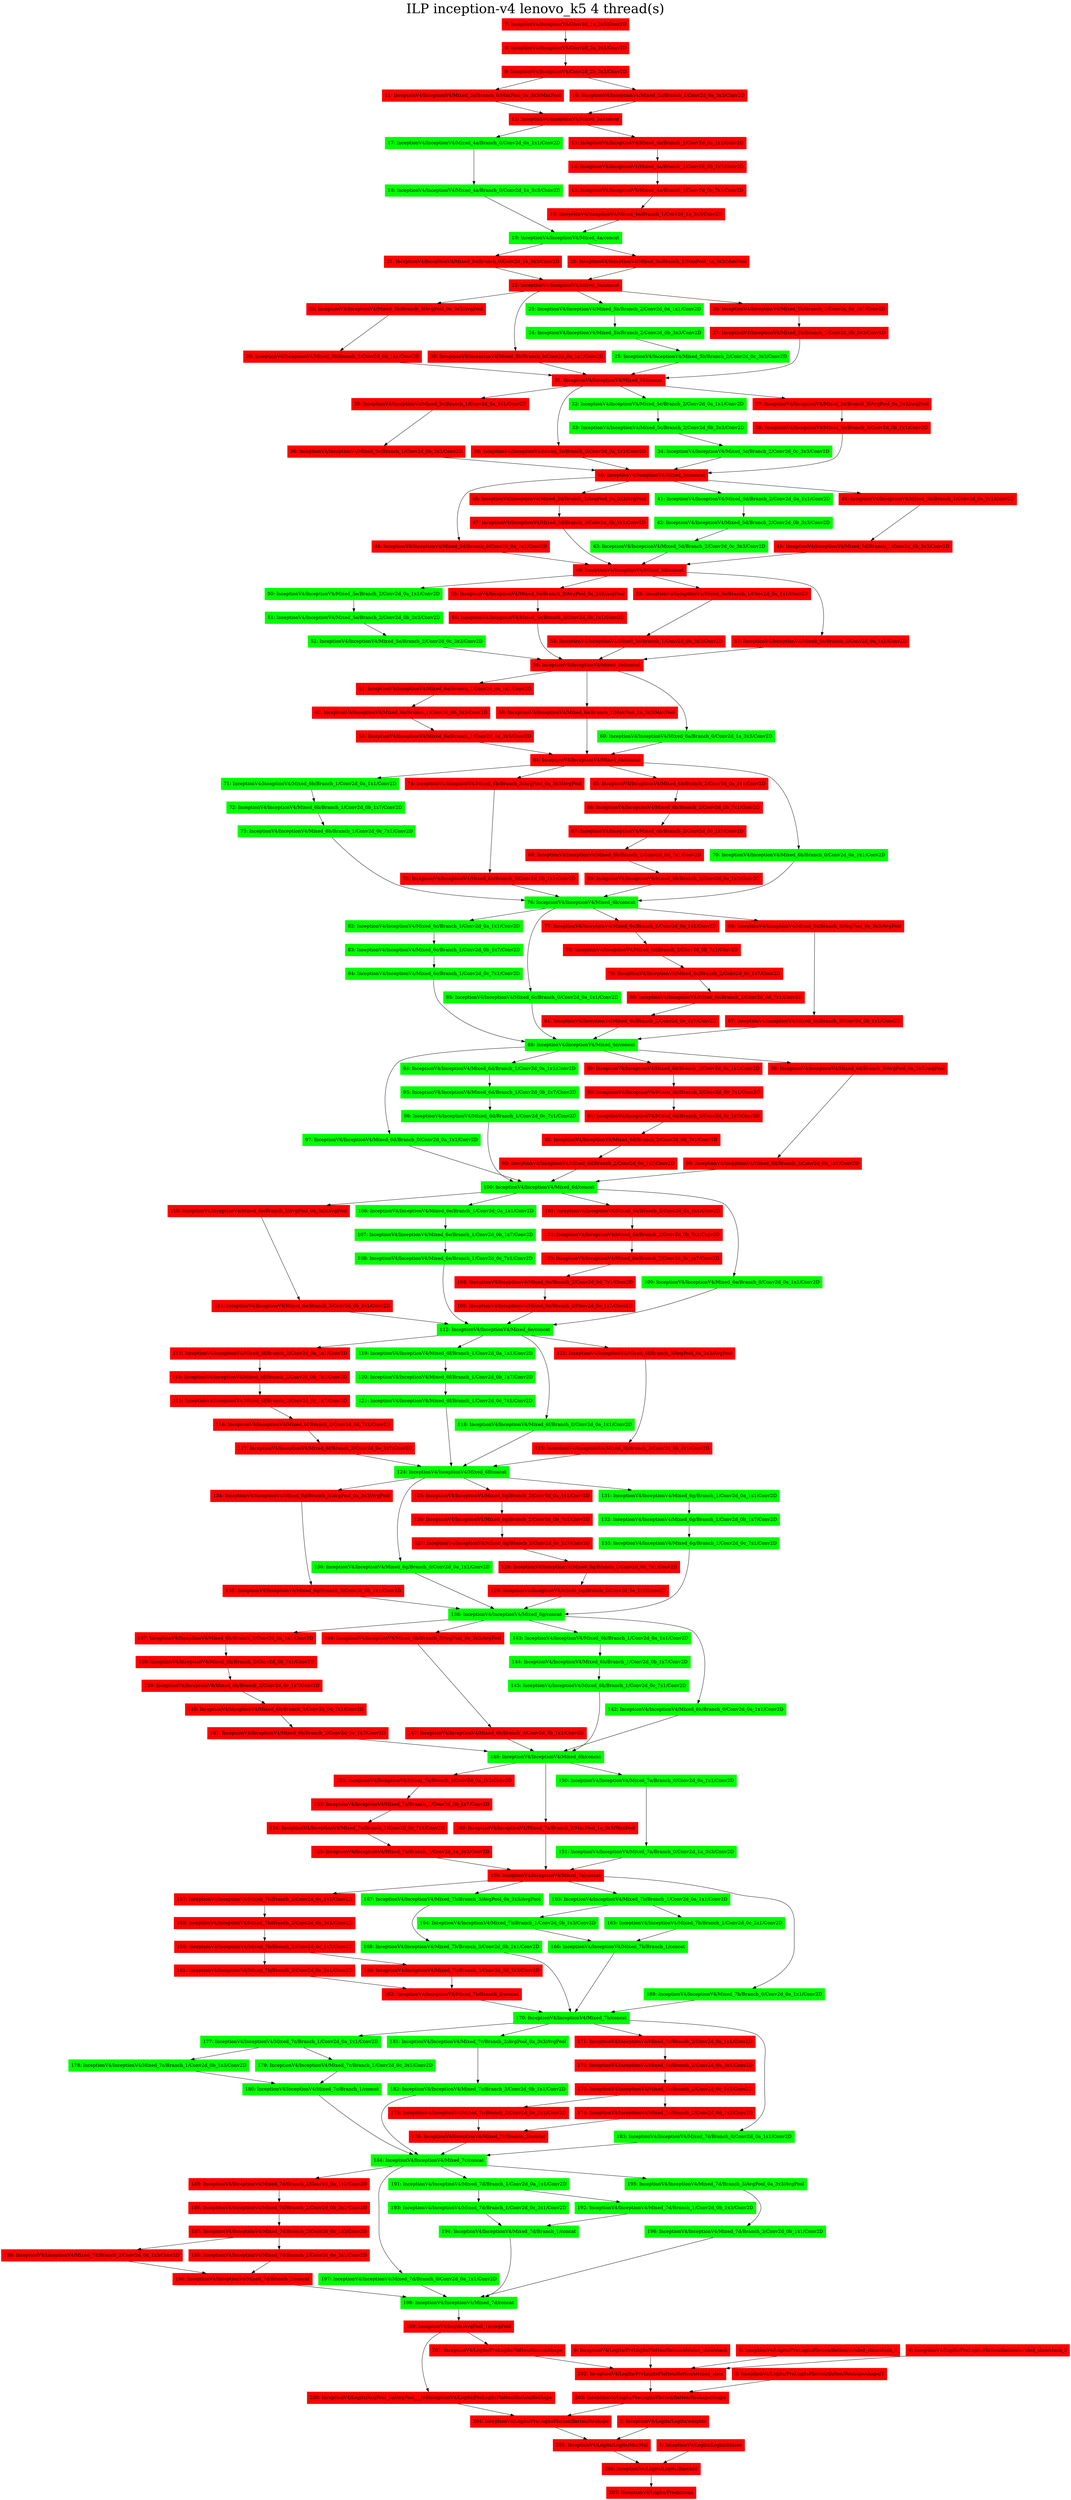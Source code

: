 digraph G {
label     = "ILP inception-v4 lenovo_k5 4 thread(s)"
    labelloc  =  t // t: Place the graph's title on top.
    fontsize  = 40 // Make title stand out by giving a large font size
    fontcolor = black"7: InceptionV4/InceptionV4/Conv2d_1a_3x3/Conv2D"->"8: InceptionV4/InceptionV4/Conv2d_2a_3x3/Conv2D";
"7: InceptionV4/InceptionV4/Conv2d_1a_3x3/Conv2D" [shape=box,style=filled,color=red];
"8: InceptionV4/InceptionV4/Conv2d_2a_3x3/Conv2D"->"9: InceptionV4/InceptionV4/Conv2d_2b_3x3/Conv2D";
"8: InceptionV4/InceptionV4/Conv2d_2a_3x3/Conv2D" [shape=box,style=filled,color=red];
"9: InceptionV4/InceptionV4/Conv2d_2b_3x3/Conv2D"->"11: InceptionV4/InceptionV4/Mixed_3a/Branch_0/MaxPool_0a_3x3/MaxPool";
"9: InceptionV4/InceptionV4/Conv2d_2b_3x3/Conv2D"->"10: InceptionV4/InceptionV4/Mixed_3a/Branch_1/Conv2d_0a_3x3/Conv2D";
"9: InceptionV4/InceptionV4/Conv2d_2b_3x3/Conv2D" [shape=box,style=filled,color=red];
"11: InceptionV4/InceptionV4/Mixed_3a/Branch_0/MaxPool_0a_3x3/MaxPool"->"12: InceptionV4/InceptionV4/Mixed_3a/concat";
"11: InceptionV4/InceptionV4/Mixed_3a/Branch_0/MaxPool_0a_3x3/MaxPool" [shape=box,style=filled,color=red];
"10: InceptionV4/InceptionV4/Mixed_3a/Branch_1/Conv2d_0a_3x3/Conv2D"->"12: InceptionV4/InceptionV4/Mixed_3a/concat";
"10: InceptionV4/InceptionV4/Mixed_3a/Branch_1/Conv2d_0a_3x3/Conv2D" [shape=box,style=filled,color=red];
"12: InceptionV4/InceptionV4/Mixed_3a/concat"->"17: InceptionV4/InceptionV4/Mixed_4a/Branch_0/Conv2d_0a_1x1/Conv2D";
"12: InceptionV4/InceptionV4/Mixed_3a/concat"->"13: InceptionV4/InceptionV4/Mixed_4a/Branch_1/Conv2d_0a_1x1/Conv2D";
"12: InceptionV4/InceptionV4/Mixed_3a/concat" [shape=box,style=filled,color=red];
"17: InceptionV4/InceptionV4/Mixed_4a/Branch_0/Conv2d_0a_1x1/Conv2D"->"18: InceptionV4/InceptionV4/Mixed_4a/Branch_0/Conv2d_1a_3x3/Conv2D";
"17: InceptionV4/InceptionV4/Mixed_4a/Branch_0/Conv2d_0a_1x1/Conv2D" [shape=box,style=filled,color=green];
"18: InceptionV4/InceptionV4/Mixed_4a/Branch_0/Conv2d_1a_3x3/Conv2D"->"19: InceptionV4/InceptionV4/Mixed_4a/concat";
"18: InceptionV4/InceptionV4/Mixed_4a/Branch_0/Conv2d_1a_3x3/Conv2D" [shape=box,style=filled,color=green];
"13: InceptionV4/InceptionV4/Mixed_4a/Branch_1/Conv2d_0a_1x1/Conv2D"->"14: InceptionV4/InceptionV4/Mixed_4a/Branch_1/Conv2d_0b_1x7/Conv2D";
"13: InceptionV4/InceptionV4/Mixed_4a/Branch_1/Conv2d_0a_1x1/Conv2D" [shape=box,style=filled,color=red];
"14: InceptionV4/InceptionV4/Mixed_4a/Branch_1/Conv2d_0b_1x7/Conv2D"->"15: InceptionV4/InceptionV4/Mixed_4a/Branch_1/Conv2d_0c_7x1/Conv2D";
"14: InceptionV4/InceptionV4/Mixed_4a/Branch_1/Conv2d_0b_1x7/Conv2D" [shape=box,style=filled,color=red];
"15: InceptionV4/InceptionV4/Mixed_4a/Branch_1/Conv2d_0c_7x1/Conv2D"->"16: InceptionV4/InceptionV4/Mixed_4a/Branch_1/Conv2d_1a_3x3/Conv2D";
"15: InceptionV4/InceptionV4/Mixed_4a/Branch_1/Conv2d_0c_7x1/Conv2D" [shape=box,style=filled,color=red];
"16: InceptionV4/InceptionV4/Mixed_4a/Branch_1/Conv2d_1a_3x3/Conv2D"->"19: InceptionV4/InceptionV4/Mixed_4a/concat";
"16: InceptionV4/InceptionV4/Mixed_4a/Branch_1/Conv2d_1a_3x3/Conv2D" [shape=box,style=filled,color=red];
"19: InceptionV4/InceptionV4/Mixed_4a/concat"->"21: InceptionV4/InceptionV4/Mixed_5a/Branch_0/Conv2d_1a_3x3/Conv2D";
"19: InceptionV4/InceptionV4/Mixed_4a/concat"->"20: InceptionV4/InceptionV4/Mixed_5a/Branch_1/MaxPool_1a_3x3/MaxPool";
"19: InceptionV4/InceptionV4/Mixed_4a/concat" [shape=box,style=filled,color=green];
"21: InceptionV4/InceptionV4/Mixed_5a/Branch_0/Conv2d_1a_3x3/Conv2D"->"22: InceptionV4/InceptionV4/Mixed_5a/concat";
"21: InceptionV4/InceptionV4/Mixed_5a/Branch_0/Conv2d_1a_3x3/Conv2D" [shape=box,style=filled,color=red];
"20: InceptionV4/InceptionV4/Mixed_5a/Branch_1/MaxPool_1a_3x3/MaxPool"->"22: InceptionV4/InceptionV4/Mixed_5a/concat";
"20: InceptionV4/InceptionV4/Mixed_5a/Branch_1/MaxPool_1a_3x3/MaxPool" [shape=box,style=filled,color=red];
"22: InceptionV4/InceptionV4/Mixed_5a/concat"->"28: InceptionV4/InceptionV4/Mixed_5b/Branch_3/AvgPool_0a_3x3/AvgPool";
"22: InceptionV4/InceptionV4/Mixed_5a/concat"->"30: InceptionV4/InceptionV4/Mixed_5b/Branch_0/Conv2d_0a_1x1/Conv2D";
"22: InceptionV4/InceptionV4/Mixed_5a/concat"->"23: InceptionV4/InceptionV4/Mixed_5b/Branch_2/Conv2d_0a_1x1/Conv2D";
"22: InceptionV4/InceptionV4/Mixed_5a/concat"->"26: InceptionV4/InceptionV4/Mixed_5b/Branch_1/Conv2d_0a_1x1/Conv2D";
"22: InceptionV4/InceptionV4/Mixed_5a/concat" [shape=box,style=filled,color=red];
"30: InceptionV4/InceptionV4/Mixed_5b/Branch_0/Conv2d_0a_1x1/Conv2D"->"31: InceptionV4/InceptionV4/Mixed_5b/concat";
"30: InceptionV4/InceptionV4/Mixed_5b/Branch_0/Conv2d_0a_1x1/Conv2D" [shape=box,style=filled,color=red];
"26: InceptionV4/InceptionV4/Mixed_5b/Branch_1/Conv2d_0a_1x1/Conv2D"->"27: InceptionV4/InceptionV4/Mixed_5b/Branch_1/Conv2d_0b_3x3/Conv2D";
"26: InceptionV4/InceptionV4/Mixed_5b/Branch_1/Conv2d_0a_1x1/Conv2D" [shape=box,style=filled,color=red];
"27: InceptionV4/InceptionV4/Mixed_5b/Branch_1/Conv2d_0b_3x3/Conv2D"->"31: InceptionV4/InceptionV4/Mixed_5b/concat";
"27: InceptionV4/InceptionV4/Mixed_5b/Branch_1/Conv2d_0b_3x3/Conv2D" [shape=box,style=filled,color=red];
"23: InceptionV4/InceptionV4/Mixed_5b/Branch_2/Conv2d_0a_1x1/Conv2D"->"24: InceptionV4/InceptionV4/Mixed_5b/Branch_2/Conv2d_0b_3x3/Conv2D";
"23: InceptionV4/InceptionV4/Mixed_5b/Branch_2/Conv2d_0a_1x1/Conv2D" [shape=box,style=filled,color=green];
"24: InceptionV4/InceptionV4/Mixed_5b/Branch_2/Conv2d_0b_3x3/Conv2D"->"25: InceptionV4/InceptionV4/Mixed_5b/Branch_2/Conv2d_0c_3x3/Conv2D";
"24: InceptionV4/InceptionV4/Mixed_5b/Branch_2/Conv2d_0b_3x3/Conv2D" [shape=box,style=filled,color=green];
"25: InceptionV4/InceptionV4/Mixed_5b/Branch_2/Conv2d_0c_3x3/Conv2D"->"31: InceptionV4/InceptionV4/Mixed_5b/concat";
"25: InceptionV4/InceptionV4/Mixed_5b/Branch_2/Conv2d_0c_3x3/Conv2D" [shape=box,style=filled,color=green];
"28: InceptionV4/InceptionV4/Mixed_5b/Branch_3/AvgPool_0a_3x3/AvgPool"->"29: InceptionV4/InceptionV4/Mixed_5b/Branch_3/Conv2d_0b_1x1/Conv2D";
"28: InceptionV4/InceptionV4/Mixed_5b/Branch_3/AvgPool_0a_3x3/AvgPool" [shape=box,style=filled,color=red];
"29: InceptionV4/InceptionV4/Mixed_5b/Branch_3/Conv2d_0b_1x1/Conv2D"->"31: InceptionV4/InceptionV4/Mixed_5b/concat";
"29: InceptionV4/InceptionV4/Mixed_5b/Branch_3/Conv2d_0b_1x1/Conv2D" [shape=box,style=filled,color=red];
"31: InceptionV4/InceptionV4/Mixed_5b/concat"->"35: InceptionV4/InceptionV4/Mixed_5c/Branch_1/Conv2d_0a_1x1/Conv2D";
"31: InceptionV4/InceptionV4/Mixed_5b/concat"->"39: InceptionV4/InceptionV4/Mixed_5c/Branch_0/Conv2d_0a_1x1/Conv2D";
"31: InceptionV4/InceptionV4/Mixed_5b/concat"->"32: InceptionV4/InceptionV4/Mixed_5c/Branch_2/Conv2d_0a_1x1/Conv2D";
"31: InceptionV4/InceptionV4/Mixed_5b/concat"->"37: InceptionV4/InceptionV4/Mixed_5c/Branch_3/AvgPool_0a_3x3/AvgPool";
"31: InceptionV4/InceptionV4/Mixed_5b/concat" [shape=box,style=filled,color=red];
"39: InceptionV4/InceptionV4/Mixed_5c/Branch_0/Conv2d_0a_1x1/Conv2D"->"40: InceptionV4/InceptionV4/Mixed_5c/concat";
"39: InceptionV4/InceptionV4/Mixed_5c/Branch_0/Conv2d_0a_1x1/Conv2D" [shape=box,style=filled,color=red];
"35: InceptionV4/InceptionV4/Mixed_5c/Branch_1/Conv2d_0a_1x1/Conv2D"->"36: InceptionV4/InceptionV4/Mixed_5c/Branch_1/Conv2d_0b_3x3/Conv2D";
"35: InceptionV4/InceptionV4/Mixed_5c/Branch_1/Conv2d_0a_1x1/Conv2D" [shape=box,style=filled,color=red];
"36: InceptionV4/InceptionV4/Mixed_5c/Branch_1/Conv2d_0b_3x3/Conv2D"->"40: InceptionV4/InceptionV4/Mixed_5c/concat";
"36: InceptionV4/InceptionV4/Mixed_5c/Branch_1/Conv2d_0b_3x3/Conv2D" [shape=box,style=filled,color=red];
"32: InceptionV4/InceptionV4/Mixed_5c/Branch_2/Conv2d_0a_1x1/Conv2D"->"33: InceptionV4/InceptionV4/Mixed_5c/Branch_2/Conv2d_0b_3x3/Conv2D";
"32: InceptionV4/InceptionV4/Mixed_5c/Branch_2/Conv2d_0a_1x1/Conv2D" [shape=box,style=filled,color=green];
"33: InceptionV4/InceptionV4/Mixed_5c/Branch_2/Conv2d_0b_3x3/Conv2D"->"34: InceptionV4/InceptionV4/Mixed_5c/Branch_2/Conv2d_0c_3x3/Conv2D";
"33: InceptionV4/InceptionV4/Mixed_5c/Branch_2/Conv2d_0b_3x3/Conv2D" [shape=box,style=filled,color=green];
"34: InceptionV4/InceptionV4/Mixed_5c/Branch_2/Conv2d_0c_3x3/Conv2D"->"40: InceptionV4/InceptionV4/Mixed_5c/concat";
"34: InceptionV4/InceptionV4/Mixed_5c/Branch_2/Conv2d_0c_3x3/Conv2D" [shape=box,style=filled,color=green];
"37: InceptionV4/InceptionV4/Mixed_5c/Branch_3/AvgPool_0a_3x3/AvgPool"->"38: InceptionV4/InceptionV4/Mixed_5c/Branch_3/Conv2d_0b_1x1/Conv2D";
"37: InceptionV4/InceptionV4/Mixed_5c/Branch_3/AvgPool_0a_3x3/AvgPool" [shape=box,style=filled,color=red];
"38: InceptionV4/InceptionV4/Mixed_5c/Branch_3/Conv2d_0b_1x1/Conv2D"->"40: InceptionV4/InceptionV4/Mixed_5c/concat";
"38: InceptionV4/InceptionV4/Mixed_5c/Branch_3/Conv2d_0b_1x1/Conv2D" [shape=box,style=filled,color=red];
"40: InceptionV4/InceptionV4/Mixed_5c/concat"->"48: InceptionV4/InceptionV4/Mixed_5d/Branch_0/Conv2d_0a_1x1/Conv2D";
"40: InceptionV4/InceptionV4/Mixed_5c/concat"->"46: InceptionV4/InceptionV4/Mixed_5d/Branch_3/AvgPool_0a_3x3/AvgPool";
"40: InceptionV4/InceptionV4/Mixed_5c/concat"->"41: InceptionV4/InceptionV4/Mixed_5d/Branch_2/Conv2d_0a_1x1/Conv2D";
"40: InceptionV4/InceptionV4/Mixed_5c/concat"->"44: InceptionV4/InceptionV4/Mixed_5d/Branch_1/Conv2d_0a_1x1/Conv2D";
"40: InceptionV4/InceptionV4/Mixed_5c/concat" [shape=box,style=filled,color=red];
"48: InceptionV4/InceptionV4/Mixed_5d/Branch_0/Conv2d_0a_1x1/Conv2D"->"49: InceptionV4/InceptionV4/Mixed_5d/concat";
"48: InceptionV4/InceptionV4/Mixed_5d/Branch_0/Conv2d_0a_1x1/Conv2D" [shape=box,style=filled,color=red];
"44: InceptionV4/InceptionV4/Mixed_5d/Branch_1/Conv2d_0a_1x1/Conv2D"->"45: InceptionV4/InceptionV4/Mixed_5d/Branch_1/Conv2d_0b_3x3/Conv2D";
"44: InceptionV4/InceptionV4/Mixed_5d/Branch_1/Conv2d_0a_1x1/Conv2D" [shape=box,style=filled,color=red];
"45: InceptionV4/InceptionV4/Mixed_5d/Branch_1/Conv2d_0b_3x3/Conv2D"->"49: InceptionV4/InceptionV4/Mixed_5d/concat";
"45: InceptionV4/InceptionV4/Mixed_5d/Branch_1/Conv2d_0b_3x3/Conv2D" [shape=box,style=filled,color=red];
"41: InceptionV4/InceptionV4/Mixed_5d/Branch_2/Conv2d_0a_1x1/Conv2D"->"42: InceptionV4/InceptionV4/Mixed_5d/Branch_2/Conv2d_0b_3x3/Conv2D";
"41: InceptionV4/InceptionV4/Mixed_5d/Branch_2/Conv2d_0a_1x1/Conv2D" [shape=box,style=filled,color=green];
"42: InceptionV4/InceptionV4/Mixed_5d/Branch_2/Conv2d_0b_3x3/Conv2D"->"43: InceptionV4/InceptionV4/Mixed_5d/Branch_2/Conv2d_0c_3x3/Conv2D";
"42: InceptionV4/InceptionV4/Mixed_5d/Branch_2/Conv2d_0b_3x3/Conv2D" [shape=box,style=filled,color=green];
"43: InceptionV4/InceptionV4/Mixed_5d/Branch_2/Conv2d_0c_3x3/Conv2D"->"49: InceptionV4/InceptionV4/Mixed_5d/concat";
"43: InceptionV4/InceptionV4/Mixed_5d/Branch_2/Conv2d_0c_3x3/Conv2D" [shape=box,style=filled,color=green];
"46: InceptionV4/InceptionV4/Mixed_5d/Branch_3/AvgPool_0a_3x3/AvgPool"->"47: InceptionV4/InceptionV4/Mixed_5d/Branch_3/Conv2d_0b_1x1/Conv2D";
"46: InceptionV4/InceptionV4/Mixed_5d/Branch_3/AvgPool_0a_3x3/AvgPool" [shape=box,style=filled,color=red];
"47: InceptionV4/InceptionV4/Mixed_5d/Branch_3/Conv2d_0b_1x1/Conv2D"->"49: InceptionV4/InceptionV4/Mixed_5d/concat";
"47: InceptionV4/InceptionV4/Mixed_5d/Branch_3/Conv2d_0b_1x1/Conv2D" [shape=box,style=filled,color=red];
"49: InceptionV4/InceptionV4/Mixed_5d/concat"->"50: InceptionV4/InceptionV4/Mixed_5e/Branch_2/Conv2d_0a_1x1/Conv2D";
"49: InceptionV4/InceptionV4/Mixed_5d/concat"->"55: InceptionV4/InceptionV4/Mixed_5e/Branch_3/AvgPool_0a_3x3/AvgPool";
"49: InceptionV4/InceptionV4/Mixed_5d/concat"->"53: InceptionV4/InceptionV4/Mixed_5e/Branch_1/Conv2d_0a_1x1/Conv2D";
"49: InceptionV4/InceptionV4/Mixed_5d/concat"->"57: InceptionV4/InceptionV4/Mixed_5e/Branch_0/Conv2d_0a_1x1/Conv2D";
"49: InceptionV4/InceptionV4/Mixed_5d/concat" [shape=box,style=filled,color=red];
"57: InceptionV4/InceptionV4/Mixed_5e/Branch_0/Conv2d_0a_1x1/Conv2D"->"58: InceptionV4/InceptionV4/Mixed_5e/concat";
"57: InceptionV4/InceptionV4/Mixed_5e/Branch_0/Conv2d_0a_1x1/Conv2D" [shape=box,style=filled,color=red];
"53: InceptionV4/InceptionV4/Mixed_5e/Branch_1/Conv2d_0a_1x1/Conv2D"->"54: InceptionV4/InceptionV4/Mixed_5e/Branch_1/Conv2d_0b_3x3/Conv2D";
"53: InceptionV4/InceptionV4/Mixed_5e/Branch_1/Conv2d_0a_1x1/Conv2D" [shape=box,style=filled,color=red];
"54: InceptionV4/InceptionV4/Mixed_5e/Branch_1/Conv2d_0b_3x3/Conv2D"->"58: InceptionV4/InceptionV4/Mixed_5e/concat";
"54: InceptionV4/InceptionV4/Mixed_5e/Branch_1/Conv2d_0b_3x3/Conv2D" [shape=box,style=filled,color=red];
"50: InceptionV4/InceptionV4/Mixed_5e/Branch_2/Conv2d_0a_1x1/Conv2D"->"51: InceptionV4/InceptionV4/Mixed_5e/Branch_2/Conv2d_0b_3x3/Conv2D";
"50: InceptionV4/InceptionV4/Mixed_5e/Branch_2/Conv2d_0a_1x1/Conv2D" [shape=box,style=filled,color=green];
"51: InceptionV4/InceptionV4/Mixed_5e/Branch_2/Conv2d_0b_3x3/Conv2D"->"52: InceptionV4/InceptionV4/Mixed_5e/Branch_2/Conv2d_0c_3x3/Conv2D";
"51: InceptionV4/InceptionV4/Mixed_5e/Branch_2/Conv2d_0b_3x3/Conv2D" [shape=box,style=filled,color=green];
"52: InceptionV4/InceptionV4/Mixed_5e/Branch_2/Conv2d_0c_3x3/Conv2D"->"58: InceptionV4/InceptionV4/Mixed_5e/concat";
"52: InceptionV4/InceptionV4/Mixed_5e/Branch_2/Conv2d_0c_3x3/Conv2D" [shape=box,style=filled,color=green];
"55: InceptionV4/InceptionV4/Mixed_5e/Branch_3/AvgPool_0a_3x3/AvgPool"->"56: InceptionV4/InceptionV4/Mixed_5e/Branch_3/Conv2d_0b_1x1/Conv2D";
"55: InceptionV4/InceptionV4/Mixed_5e/Branch_3/AvgPool_0a_3x3/AvgPool" [shape=box,style=filled,color=red];
"56: InceptionV4/InceptionV4/Mixed_5e/Branch_3/Conv2d_0b_1x1/Conv2D"->"58: InceptionV4/InceptionV4/Mixed_5e/concat";
"56: InceptionV4/InceptionV4/Mixed_5e/Branch_3/Conv2d_0b_1x1/Conv2D" [shape=box,style=filled,color=red];
"58: InceptionV4/InceptionV4/Mixed_5e/concat"->"61: InceptionV4/InceptionV4/Mixed_6a/Branch_1/Conv2d_0a_1x1/Conv2D";
"58: InceptionV4/InceptionV4/Mixed_5e/concat"->"59: InceptionV4/InceptionV4/Mixed_6a/Branch_2/MaxPool_1a_3x3/MaxPool";
"58: InceptionV4/InceptionV4/Mixed_5e/concat"->"60: InceptionV4/InceptionV4/Mixed_6a/Branch_0/Conv2d_1a_3x3/Conv2D";
"58: InceptionV4/InceptionV4/Mixed_5e/concat" [shape=box,style=filled,color=red];
"60: InceptionV4/InceptionV4/Mixed_6a/Branch_0/Conv2d_1a_3x3/Conv2D"->"64: InceptionV4/InceptionV4/Mixed_6a/concat";
"60: InceptionV4/InceptionV4/Mixed_6a/Branch_0/Conv2d_1a_3x3/Conv2D" [shape=box,style=filled,color=green];
"61: InceptionV4/InceptionV4/Mixed_6a/Branch_1/Conv2d_0a_1x1/Conv2D"->"62: InceptionV4/InceptionV4/Mixed_6a/Branch_1/Conv2d_0b_3x3/Conv2D";
"61: InceptionV4/InceptionV4/Mixed_6a/Branch_1/Conv2d_0a_1x1/Conv2D" [shape=box,style=filled,color=red];
"62: InceptionV4/InceptionV4/Mixed_6a/Branch_1/Conv2d_0b_3x3/Conv2D"->"63: InceptionV4/InceptionV4/Mixed_6a/Branch_1/Conv2d_1a_3x3/Conv2D";
"62: InceptionV4/InceptionV4/Mixed_6a/Branch_1/Conv2d_0b_3x3/Conv2D" [shape=box,style=filled,color=red];
"63: InceptionV4/InceptionV4/Mixed_6a/Branch_1/Conv2d_1a_3x3/Conv2D"->"64: InceptionV4/InceptionV4/Mixed_6a/concat";
"63: InceptionV4/InceptionV4/Mixed_6a/Branch_1/Conv2d_1a_3x3/Conv2D" [shape=box,style=filled,color=red];
"59: InceptionV4/InceptionV4/Mixed_6a/Branch_2/MaxPool_1a_3x3/MaxPool"->"64: InceptionV4/InceptionV4/Mixed_6a/concat";
"59: InceptionV4/InceptionV4/Mixed_6a/Branch_2/MaxPool_1a_3x3/MaxPool" [shape=box,style=filled,color=red];
"64: InceptionV4/InceptionV4/Mixed_6a/concat"->"71: InceptionV4/InceptionV4/Mixed_6b/Branch_1/Conv2d_0a_1x1/Conv2D";
"64: InceptionV4/InceptionV4/Mixed_6a/concat"->"74: InceptionV4/InceptionV4/Mixed_6b/Branch_3/AvgPool_0a_3x3/AvgPool";
"64: InceptionV4/InceptionV4/Mixed_6a/concat"->"65: InceptionV4/InceptionV4/Mixed_6b/Branch_2/Conv2d_0a_1x1/Conv2D";
"64: InceptionV4/InceptionV4/Mixed_6a/concat"->"70: InceptionV4/InceptionV4/Mixed_6b/Branch_0/Conv2d_0a_1x1/Conv2D";
"64: InceptionV4/InceptionV4/Mixed_6a/concat" [shape=box,style=filled,color=red];
"70: InceptionV4/InceptionV4/Mixed_6b/Branch_0/Conv2d_0a_1x1/Conv2D"->"76: InceptionV4/InceptionV4/Mixed_6b/concat";
"70: InceptionV4/InceptionV4/Mixed_6b/Branch_0/Conv2d_0a_1x1/Conv2D" [shape=box,style=filled,color=green];
"71: InceptionV4/InceptionV4/Mixed_6b/Branch_1/Conv2d_0a_1x1/Conv2D"->"72: InceptionV4/InceptionV4/Mixed_6b/Branch_1/Conv2d_0b_1x7/Conv2D";
"71: InceptionV4/InceptionV4/Mixed_6b/Branch_1/Conv2d_0a_1x1/Conv2D" [shape=box,style=filled,color=green];
"72: InceptionV4/InceptionV4/Mixed_6b/Branch_1/Conv2d_0b_1x7/Conv2D"->"73: InceptionV4/InceptionV4/Mixed_6b/Branch_1/Conv2d_0c_7x1/Conv2D";
"72: InceptionV4/InceptionV4/Mixed_6b/Branch_1/Conv2d_0b_1x7/Conv2D" [shape=box,style=filled,color=green];
"73: InceptionV4/InceptionV4/Mixed_6b/Branch_1/Conv2d_0c_7x1/Conv2D"->"76: InceptionV4/InceptionV4/Mixed_6b/concat";
"73: InceptionV4/InceptionV4/Mixed_6b/Branch_1/Conv2d_0c_7x1/Conv2D" [shape=box,style=filled,color=green];
"65: InceptionV4/InceptionV4/Mixed_6b/Branch_2/Conv2d_0a_1x1/Conv2D"->"66: InceptionV4/InceptionV4/Mixed_6b/Branch_2/Conv2d_0b_7x1/Conv2D";
"65: InceptionV4/InceptionV4/Mixed_6b/Branch_2/Conv2d_0a_1x1/Conv2D" [shape=box,style=filled,color=red];
"66: InceptionV4/InceptionV4/Mixed_6b/Branch_2/Conv2d_0b_7x1/Conv2D"->"67: InceptionV4/InceptionV4/Mixed_6b/Branch_2/Conv2d_0c_1x7/Conv2D";
"66: InceptionV4/InceptionV4/Mixed_6b/Branch_2/Conv2d_0b_7x1/Conv2D" [shape=box,style=filled,color=red];
"67: InceptionV4/InceptionV4/Mixed_6b/Branch_2/Conv2d_0c_1x7/Conv2D"->"68: InceptionV4/InceptionV4/Mixed_6b/Branch_2/Conv2d_0d_7x1/Conv2D";
"67: InceptionV4/InceptionV4/Mixed_6b/Branch_2/Conv2d_0c_1x7/Conv2D" [shape=box,style=filled,color=red];
"68: InceptionV4/InceptionV4/Mixed_6b/Branch_2/Conv2d_0d_7x1/Conv2D"->"69: InceptionV4/InceptionV4/Mixed_6b/Branch_2/Conv2d_0e_1x7/Conv2D";
"68: InceptionV4/InceptionV4/Mixed_6b/Branch_2/Conv2d_0d_7x1/Conv2D" [shape=box,style=filled,color=red];
"69: InceptionV4/InceptionV4/Mixed_6b/Branch_2/Conv2d_0e_1x7/Conv2D"->"76: InceptionV4/InceptionV4/Mixed_6b/concat";
"69: InceptionV4/InceptionV4/Mixed_6b/Branch_2/Conv2d_0e_1x7/Conv2D" [shape=box,style=filled,color=red];
"74: InceptionV4/InceptionV4/Mixed_6b/Branch_3/AvgPool_0a_3x3/AvgPool"->"75: InceptionV4/InceptionV4/Mixed_6b/Branch_3/Conv2d_0b_1x1/Conv2D";
"74: InceptionV4/InceptionV4/Mixed_6b/Branch_3/AvgPool_0a_3x3/AvgPool" [shape=box,style=filled,color=red];
"75: InceptionV4/InceptionV4/Mixed_6b/Branch_3/Conv2d_0b_1x1/Conv2D"->"76: InceptionV4/InceptionV4/Mixed_6b/concat";
"75: InceptionV4/InceptionV4/Mixed_6b/Branch_3/Conv2d_0b_1x1/Conv2D" [shape=box,style=filled,color=red];
"76: InceptionV4/InceptionV4/Mixed_6b/concat"->"82: InceptionV4/InceptionV4/Mixed_6c/Branch_1/Conv2d_0a_1x1/Conv2D";
"76: InceptionV4/InceptionV4/Mixed_6b/concat"->"85: InceptionV4/InceptionV4/Mixed_6c/Branch_0/Conv2d_0a_1x1/Conv2D";
"76: InceptionV4/InceptionV4/Mixed_6b/concat"->"77: InceptionV4/InceptionV4/Mixed_6c/Branch_2/Conv2d_0a_1x1/Conv2D";
"76: InceptionV4/InceptionV4/Mixed_6b/concat"->"86: InceptionV4/InceptionV4/Mixed_6c/Branch_3/AvgPool_0a_3x3/AvgPool";
"76: InceptionV4/InceptionV4/Mixed_6b/concat" [shape=box,style=filled,color=green];
"85: InceptionV4/InceptionV4/Mixed_6c/Branch_0/Conv2d_0a_1x1/Conv2D"->"88: InceptionV4/InceptionV4/Mixed_6c/concat";
"85: InceptionV4/InceptionV4/Mixed_6c/Branch_0/Conv2d_0a_1x1/Conv2D" [shape=box,style=filled,color=green];
"82: InceptionV4/InceptionV4/Mixed_6c/Branch_1/Conv2d_0a_1x1/Conv2D"->"83: InceptionV4/InceptionV4/Mixed_6c/Branch_1/Conv2d_0b_1x7/Conv2D";
"82: InceptionV4/InceptionV4/Mixed_6c/Branch_1/Conv2d_0a_1x1/Conv2D" [shape=box,style=filled,color=green];
"83: InceptionV4/InceptionV4/Mixed_6c/Branch_1/Conv2d_0b_1x7/Conv2D"->"84: InceptionV4/InceptionV4/Mixed_6c/Branch_1/Conv2d_0c_7x1/Conv2D";
"83: InceptionV4/InceptionV4/Mixed_6c/Branch_1/Conv2d_0b_1x7/Conv2D" [shape=box,style=filled,color=green];
"84: InceptionV4/InceptionV4/Mixed_6c/Branch_1/Conv2d_0c_7x1/Conv2D"->"88: InceptionV4/InceptionV4/Mixed_6c/concat";
"84: InceptionV4/InceptionV4/Mixed_6c/Branch_1/Conv2d_0c_7x1/Conv2D" [shape=box,style=filled,color=green];
"77: InceptionV4/InceptionV4/Mixed_6c/Branch_2/Conv2d_0a_1x1/Conv2D"->"78: InceptionV4/InceptionV4/Mixed_6c/Branch_2/Conv2d_0b_7x1/Conv2D";
"77: InceptionV4/InceptionV4/Mixed_6c/Branch_2/Conv2d_0a_1x1/Conv2D" [shape=box,style=filled,color=red];
"78: InceptionV4/InceptionV4/Mixed_6c/Branch_2/Conv2d_0b_7x1/Conv2D"->"79: InceptionV4/InceptionV4/Mixed_6c/Branch_2/Conv2d_0c_1x7/Conv2D";
"78: InceptionV4/InceptionV4/Mixed_6c/Branch_2/Conv2d_0b_7x1/Conv2D" [shape=box,style=filled,color=red];
"79: InceptionV4/InceptionV4/Mixed_6c/Branch_2/Conv2d_0c_1x7/Conv2D"->"80: InceptionV4/InceptionV4/Mixed_6c/Branch_2/Conv2d_0d_7x1/Conv2D";
"79: InceptionV4/InceptionV4/Mixed_6c/Branch_2/Conv2d_0c_1x7/Conv2D" [shape=box,style=filled,color=red];
"80: InceptionV4/InceptionV4/Mixed_6c/Branch_2/Conv2d_0d_7x1/Conv2D"->"81: InceptionV4/InceptionV4/Mixed_6c/Branch_2/Conv2d_0e_1x7/Conv2D";
"80: InceptionV4/InceptionV4/Mixed_6c/Branch_2/Conv2d_0d_7x1/Conv2D" [shape=box,style=filled,color=red];
"81: InceptionV4/InceptionV4/Mixed_6c/Branch_2/Conv2d_0e_1x7/Conv2D"->"88: InceptionV4/InceptionV4/Mixed_6c/concat";
"81: InceptionV4/InceptionV4/Mixed_6c/Branch_2/Conv2d_0e_1x7/Conv2D" [shape=box,style=filled,color=red];
"86: InceptionV4/InceptionV4/Mixed_6c/Branch_3/AvgPool_0a_3x3/AvgPool"->"87: InceptionV4/InceptionV4/Mixed_6c/Branch_3/Conv2d_0b_1x1/Conv2D";
"86: InceptionV4/InceptionV4/Mixed_6c/Branch_3/AvgPool_0a_3x3/AvgPool" [shape=box,style=filled,color=red];
"87: InceptionV4/InceptionV4/Mixed_6c/Branch_3/Conv2d_0b_1x1/Conv2D"->"88: InceptionV4/InceptionV4/Mixed_6c/concat";
"87: InceptionV4/InceptionV4/Mixed_6c/Branch_3/Conv2d_0b_1x1/Conv2D" [shape=box,style=filled,color=red];
"88: InceptionV4/InceptionV4/Mixed_6c/concat"->"97: InceptionV4/InceptionV4/Mixed_6d/Branch_0/Conv2d_0a_1x1/Conv2D";
"88: InceptionV4/InceptionV4/Mixed_6c/concat"->"94: InceptionV4/InceptionV4/Mixed_6d/Branch_1/Conv2d_0a_1x1/Conv2D";
"88: InceptionV4/InceptionV4/Mixed_6c/concat"->"89: InceptionV4/InceptionV4/Mixed_6d/Branch_2/Conv2d_0a_1x1/Conv2D";
"88: InceptionV4/InceptionV4/Mixed_6c/concat"->"98: InceptionV4/InceptionV4/Mixed_6d/Branch_3/AvgPool_0a_3x3/AvgPool";
"88: InceptionV4/InceptionV4/Mixed_6c/concat" [shape=box,style=filled,color=green];
"97: InceptionV4/InceptionV4/Mixed_6d/Branch_0/Conv2d_0a_1x1/Conv2D"->"100: InceptionV4/InceptionV4/Mixed_6d/concat";
"97: InceptionV4/InceptionV4/Mixed_6d/Branch_0/Conv2d_0a_1x1/Conv2D" [shape=box,style=filled,color=green];
"94: InceptionV4/InceptionV4/Mixed_6d/Branch_1/Conv2d_0a_1x1/Conv2D"->"95: InceptionV4/InceptionV4/Mixed_6d/Branch_1/Conv2d_0b_1x7/Conv2D";
"94: InceptionV4/InceptionV4/Mixed_6d/Branch_1/Conv2d_0a_1x1/Conv2D" [shape=box,style=filled,color=green];
"95: InceptionV4/InceptionV4/Mixed_6d/Branch_1/Conv2d_0b_1x7/Conv2D"->"96: InceptionV4/InceptionV4/Mixed_6d/Branch_1/Conv2d_0c_7x1/Conv2D";
"95: InceptionV4/InceptionV4/Mixed_6d/Branch_1/Conv2d_0b_1x7/Conv2D" [shape=box,style=filled,color=green];
"96: InceptionV4/InceptionV4/Mixed_6d/Branch_1/Conv2d_0c_7x1/Conv2D"->"100: InceptionV4/InceptionV4/Mixed_6d/concat";
"96: InceptionV4/InceptionV4/Mixed_6d/Branch_1/Conv2d_0c_7x1/Conv2D" [shape=box,style=filled,color=green];
"89: InceptionV4/InceptionV4/Mixed_6d/Branch_2/Conv2d_0a_1x1/Conv2D"->"90: InceptionV4/InceptionV4/Mixed_6d/Branch_2/Conv2d_0b_7x1/Conv2D";
"89: InceptionV4/InceptionV4/Mixed_6d/Branch_2/Conv2d_0a_1x1/Conv2D" [shape=box,style=filled,color=red];
"90: InceptionV4/InceptionV4/Mixed_6d/Branch_2/Conv2d_0b_7x1/Conv2D"->"91: InceptionV4/InceptionV4/Mixed_6d/Branch_2/Conv2d_0c_1x7/Conv2D";
"90: InceptionV4/InceptionV4/Mixed_6d/Branch_2/Conv2d_0b_7x1/Conv2D" [shape=box,style=filled,color=red];
"91: InceptionV4/InceptionV4/Mixed_6d/Branch_2/Conv2d_0c_1x7/Conv2D"->"92: InceptionV4/InceptionV4/Mixed_6d/Branch_2/Conv2d_0d_7x1/Conv2D";
"91: InceptionV4/InceptionV4/Mixed_6d/Branch_2/Conv2d_0c_1x7/Conv2D" [shape=box,style=filled,color=red];
"92: InceptionV4/InceptionV4/Mixed_6d/Branch_2/Conv2d_0d_7x1/Conv2D"->"93: InceptionV4/InceptionV4/Mixed_6d/Branch_2/Conv2d_0e_1x7/Conv2D";
"92: InceptionV4/InceptionV4/Mixed_6d/Branch_2/Conv2d_0d_7x1/Conv2D" [shape=box,style=filled,color=red];
"93: InceptionV4/InceptionV4/Mixed_6d/Branch_2/Conv2d_0e_1x7/Conv2D"->"100: InceptionV4/InceptionV4/Mixed_6d/concat";
"93: InceptionV4/InceptionV4/Mixed_6d/Branch_2/Conv2d_0e_1x7/Conv2D" [shape=box,style=filled,color=red];
"98: InceptionV4/InceptionV4/Mixed_6d/Branch_3/AvgPool_0a_3x3/AvgPool"->"99: InceptionV4/InceptionV4/Mixed_6d/Branch_3/Conv2d_0b_1x1/Conv2D";
"98: InceptionV4/InceptionV4/Mixed_6d/Branch_3/AvgPool_0a_3x3/AvgPool" [shape=box,style=filled,color=red];
"99: InceptionV4/InceptionV4/Mixed_6d/Branch_3/Conv2d_0b_1x1/Conv2D"->"100: InceptionV4/InceptionV4/Mixed_6d/concat";
"99: InceptionV4/InceptionV4/Mixed_6d/Branch_3/Conv2d_0b_1x1/Conv2D" [shape=box,style=filled,color=red];
"100: InceptionV4/InceptionV4/Mixed_6d/concat"->"110: InceptionV4/InceptionV4/Mixed_6e/Branch_3/AvgPool_0a_3x3/AvgPool";
"100: InceptionV4/InceptionV4/Mixed_6d/concat"->"106: InceptionV4/InceptionV4/Mixed_6e/Branch_1/Conv2d_0a_1x1/Conv2D";
"100: InceptionV4/InceptionV4/Mixed_6d/concat"->"101: InceptionV4/InceptionV4/Mixed_6e/Branch_2/Conv2d_0a_1x1/Conv2D";
"100: InceptionV4/InceptionV4/Mixed_6d/concat"->"109: InceptionV4/InceptionV4/Mixed_6e/Branch_0/Conv2d_0a_1x1/Conv2D";
"100: InceptionV4/InceptionV4/Mixed_6d/concat" [shape=box,style=filled,color=green];
"109: InceptionV4/InceptionV4/Mixed_6e/Branch_0/Conv2d_0a_1x1/Conv2D"->"112: InceptionV4/InceptionV4/Mixed_6e/concat";
"109: InceptionV4/InceptionV4/Mixed_6e/Branch_0/Conv2d_0a_1x1/Conv2D" [shape=box,style=filled,color=green];
"106: InceptionV4/InceptionV4/Mixed_6e/Branch_1/Conv2d_0a_1x1/Conv2D"->"107: InceptionV4/InceptionV4/Mixed_6e/Branch_1/Conv2d_0b_1x7/Conv2D";
"106: InceptionV4/InceptionV4/Mixed_6e/Branch_1/Conv2d_0a_1x1/Conv2D" [shape=box,style=filled,color=green];
"107: InceptionV4/InceptionV4/Mixed_6e/Branch_1/Conv2d_0b_1x7/Conv2D"->"108: InceptionV4/InceptionV4/Mixed_6e/Branch_1/Conv2d_0c_7x1/Conv2D";
"107: InceptionV4/InceptionV4/Mixed_6e/Branch_1/Conv2d_0b_1x7/Conv2D" [shape=box,style=filled,color=green];
"108: InceptionV4/InceptionV4/Mixed_6e/Branch_1/Conv2d_0c_7x1/Conv2D"->"112: InceptionV4/InceptionV4/Mixed_6e/concat";
"108: InceptionV4/InceptionV4/Mixed_6e/Branch_1/Conv2d_0c_7x1/Conv2D" [shape=box,style=filled,color=green];
"101: InceptionV4/InceptionV4/Mixed_6e/Branch_2/Conv2d_0a_1x1/Conv2D"->"102: InceptionV4/InceptionV4/Mixed_6e/Branch_2/Conv2d_0b_7x1/Conv2D";
"101: InceptionV4/InceptionV4/Mixed_6e/Branch_2/Conv2d_0a_1x1/Conv2D" [shape=box,style=filled,color=red];
"102: InceptionV4/InceptionV4/Mixed_6e/Branch_2/Conv2d_0b_7x1/Conv2D"->"103: InceptionV4/InceptionV4/Mixed_6e/Branch_2/Conv2d_0c_1x7/Conv2D";
"102: InceptionV4/InceptionV4/Mixed_6e/Branch_2/Conv2d_0b_7x1/Conv2D" [shape=box,style=filled,color=red];
"103: InceptionV4/InceptionV4/Mixed_6e/Branch_2/Conv2d_0c_1x7/Conv2D"->"104: InceptionV4/InceptionV4/Mixed_6e/Branch_2/Conv2d_0d_7x1/Conv2D";
"103: InceptionV4/InceptionV4/Mixed_6e/Branch_2/Conv2d_0c_1x7/Conv2D" [shape=box,style=filled,color=red];
"104: InceptionV4/InceptionV4/Mixed_6e/Branch_2/Conv2d_0d_7x1/Conv2D"->"105: InceptionV4/InceptionV4/Mixed_6e/Branch_2/Conv2d_0e_1x7/Conv2D";
"104: InceptionV4/InceptionV4/Mixed_6e/Branch_2/Conv2d_0d_7x1/Conv2D" [shape=box,style=filled,color=red];
"105: InceptionV4/InceptionV4/Mixed_6e/Branch_2/Conv2d_0e_1x7/Conv2D"->"112: InceptionV4/InceptionV4/Mixed_6e/concat";
"105: InceptionV4/InceptionV4/Mixed_6e/Branch_2/Conv2d_0e_1x7/Conv2D" [shape=box,style=filled,color=red];
"110: InceptionV4/InceptionV4/Mixed_6e/Branch_3/AvgPool_0a_3x3/AvgPool"->"111: InceptionV4/InceptionV4/Mixed_6e/Branch_3/Conv2d_0b_1x1/Conv2D";
"110: InceptionV4/InceptionV4/Mixed_6e/Branch_3/AvgPool_0a_3x3/AvgPool" [shape=box,style=filled,color=red];
"111: InceptionV4/InceptionV4/Mixed_6e/Branch_3/Conv2d_0b_1x1/Conv2D"->"112: InceptionV4/InceptionV4/Mixed_6e/concat";
"111: InceptionV4/InceptionV4/Mixed_6e/Branch_3/Conv2d_0b_1x1/Conv2D" [shape=box,style=filled,color=red];
"112: InceptionV4/InceptionV4/Mixed_6e/concat"->"113: InceptionV4/InceptionV4/Mixed_6f/Branch_2/Conv2d_0a_1x1/Conv2D";
"112: InceptionV4/InceptionV4/Mixed_6e/concat"->"119: InceptionV4/InceptionV4/Mixed_6f/Branch_1/Conv2d_0a_1x1/Conv2D";
"112: InceptionV4/InceptionV4/Mixed_6e/concat"->"118: InceptionV4/InceptionV4/Mixed_6f/Branch_0/Conv2d_0a_1x1/Conv2D";
"112: InceptionV4/InceptionV4/Mixed_6e/concat"->"122: InceptionV4/InceptionV4/Mixed_6f/Branch_3/AvgPool_0a_3x3/AvgPool";
"112: InceptionV4/InceptionV4/Mixed_6e/concat" [shape=box,style=filled,color=green];
"118: InceptionV4/InceptionV4/Mixed_6f/Branch_0/Conv2d_0a_1x1/Conv2D"->"124: InceptionV4/InceptionV4/Mixed_6f/concat";
"118: InceptionV4/InceptionV4/Mixed_6f/Branch_0/Conv2d_0a_1x1/Conv2D" [shape=box,style=filled,color=green];
"119: InceptionV4/InceptionV4/Mixed_6f/Branch_1/Conv2d_0a_1x1/Conv2D"->"120: InceptionV4/InceptionV4/Mixed_6f/Branch_1/Conv2d_0b_1x7/Conv2D";
"119: InceptionV4/InceptionV4/Mixed_6f/Branch_1/Conv2d_0a_1x1/Conv2D" [shape=box,style=filled,color=green];
"120: InceptionV4/InceptionV4/Mixed_6f/Branch_1/Conv2d_0b_1x7/Conv2D"->"121: InceptionV4/InceptionV4/Mixed_6f/Branch_1/Conv2d_0c_7x1/Conv2D";
"120: InceptionV4/InceptionV4/Mixed_6f/Branch_1/Conv2d_0b_1x7/Conv2D" [shape=box,style=filled,color=green];
"121: InceptionV4/InceptionV4/Mixed_6f/Branch_1/Conv2d_0c_7x1/Conv2D"->"124: InceptionV4/InceptionV4/Mixed_6f/concat";
"121: InceptionV4/InceptionV4/Mixed_6f/Branch_1/Conv2d_0c_7x1/Conv2D" [shape=box,style=filled,color=green];
"113: InceptionV4/InceptionV4/Mixed_6f/Branch_2/Conv2d_0a_1x1/Conv2D"->"114: InceptionV4/InceptionV4/Mixed_6f/Branch_2/Conv2d_0b_7x1/Conv2D";
"113: InceptionV4/InceptionV4/Mixed_6f/Branch_2/Conv2d_0a_1x1/Conv2D" [shape=box,style=filled,color=red];
"114: InceptionV4/InceptionV4/Mixed_6f/Branch_2/Conv2d_0b_7x1/Conv2D"->"115: InceptionV4/InceptionV4/Mixed_6f/Branch_2/Conv2d_0c_1x7/Conv2D";
"114: InceptionV4/InceptionV4/Mixed_6f/Branch_2/Conv2d_0b_7x1/Conv2D" [shape=box,style=filled,color=red];
"115: InceptionV4/InceptionV4/Mixed_6f/Branch_2/Conv2d_0c_1x7/Conv2D"->"116: InceptionV4/InceptionV4/Mixed_6f/Branch_2/Conv2d_0d_7x1/Conv2D";
"115: InceptionV4/InceptionV4/Mixed_6f/Branch_2/Conv2d_0c_1x7/Conv2D" [shape=box,style=filled,color=red];
"116: InceptionV4/InceptionV4/Mixed_6f/Branch_2/Conv2d_0d_7x1/Conv2D"->"117: InceptionV4/InceptionV4/Mixed_6f/Branch_2/Conv2d_0e_1x7/Conv2D";
"116: InceptionV4/InceptionV4/Mixed_6f/Branch_2/Conv2d_0d_7x1/Conv2D" [shape=box,style=filled,color=red];
"117: InceptionV4/InceptionV4/Mixed_6f/Branch_2/Conv2d_0e_1x7/Conv2D"->"124: InceptionV4/InceptionV4/Mixed_6f/concat";
"117: InceptionV4/InceptionV4/Mixed_6f/Branch_2/Conv2d_0e_1x7/Conv2D" [shape=box,style=filled,color=red];
"122: InceptionV4/InceptionV4/Mixed_6f/Branch_3/AvgPool_0a_3x3/AvgPool"->"123: InceptionV4/InceptionV4/Mixed_6f/Branch_3/Conv2d_0b_1x1/Conv2D";
"122: InceptionV4/InceptionV4/Mixed_6f/Branch_3/AvgPool_0a_3x3/AvgPool" [shape=box,style=filled,color=red];
"123: InceptionV4/InceptionV4/Mixed_6f/Branch_3/Conv2d_0b_1x1/Conv2D"->"124: InceptionV4/InceptionV4/Mixed_6f/concat";
"123: InceptionV4/InceptionV4/Mixed_6f/Branch_3/Conv2d_0b_1x1/Conv2D" [shape=box,style=filled,color=red];
"124: InceptionV4/InceptionV4/Mixed_6f/concat"->"134: InceptionV4/InceptionV4/Mixed_6g/Branch_3/AvgPool_0a_3x3/AvgPool";
"124: InceptionV4/InceptionV4/Mixed_6f/concat"->"130: InceptionV4/InceptionV4/Mixed_6g/Branch_0/Conv2d_0a_1x1/Conv2D";
"124: InceptionV4/InceptionV4/Mixed_6f/concat"->"125: InceptionV4/InceptionV4/Mixed_6g/Branch_2/Conv2d_0a_1x1/Conv2D";
"124: InceptionV4/InceptionV4/Mixed_6f/concat"->"131: InceptionV4/InceptionV4/Mixed_6g/Branch_1/Conv2d_0a_1x1/Conv2D";
"124: InceptionV4/InceptionV4/Mixed_6f/concat" [shape=box,style=filled,color=green];
"130: InceptionV4/InceptionV4/Mixed_6g/Branch_0/Conv2d_0a_1x1/Conv2D"->"136: InceptionV4/InceptionV4/Mixed_6g/concat";
"130: InceptionV4/InceptionV4/Mixed_6g/Branch_0/Conv2d_0a_1x1/Conv2D" [shape=box,style=filled,color=green];
"131: InceptionV4/InceptionV4/Mixed_6g/Branch_1/Conv2d_0a_1x1/Conv2D"->"132: InceptionV4/InceptionV4/Mixed_6g/Branch_1/Conv2d_0b_1x7/Conv2D";
"131: InceptionV4/InceptionV4/Mixed_6g/Branch_1/Conv2d_0a_1x1/Conv2D" [shape=box,style=filled,color=green];
"132: InceptionV4/InceptionV4/Mixed_6g/Branch_1/Conv2d_0b_1x7/Conv2D"->"133: InceptionV4/InceptionV4/Mixed_6g/Branch_1/Conv2d_0c_7x1/Conv2D";
"132: InceptionV4/InceptionV4/Mixed_6g/Branch_1/Conv2d_0b_1x7/Conv2D" [shape=box,style=filled,color=green];
"133: InceptionV4/InceptionV4/Mixed_6g/Branch_1/Conv2d_0c_7x1/Conv2D"->"136: InceptionV4/InceptionV4/Mixed_6g/concat";
"133: InceptionV4/InceptionV4/Mixed_6g/Branch_1/Conv2d_0c_7x1/Conv2D" [shape=box,style=filled,color=green];
"125: InceptionV4/InceptionV4/Mixed_6g/Branch_2/Conv2d_0a_1x1/Conv2D"->"126: InceptionV4/InceptionV4/Mixed_6g/Branch_2/Conv2d_0b_7x1/Conv2D";
"125: InceptionV4/InceptionV4/Mixed_6g/Branch_2/Conv2d_0a_1x1/Conv2D" [shape=box,style=filled,color=red];
"126: InceptionV4/InceptionV4/Mixed_6g/Branch_2/Conv2d_0b_7x1/Conv2D"->"127: InceptionV4/InceptionV4/Mixed_6g/Branch_2/Conv2d_0c_1x7/Conv2D";
"126: InceptionV4/InceptionV4/Mixed_6g/Branch_2/Conv2d_0b_7x1/Conv2D" [shape=box,style=filled,color=red];
"127: InceptionV4/InceptionV4/Mixed_6g/Branch_2/Conv2d_0c_1x7/Conv2D"->"128: InceptionV4/InceptionV4/Mixed_6g/Branch_2/Conv2d_0d_7x1/Conv2D";
"127: InceptionV4/InceptionV4/Mixed_6g/Branch_2/Conv2d_0c_1x7/Conv2D" [shape=box,style=filled,color=red];
"128: InceptionV4/InceptionV4/Mixed_6g/Branch_2/Conv2d_0d_7x1/Conv2D"->"129: InceptionV4/InceptionV4/Mixed_6g/Branch_2/Conv2d_0e_1x7/Conv2D";
"128: InceptionV4/InceptionV4/Mixed_6g/Branch_2/Conv2d_0d_7x1/Conv2D" [shape=box,style=filled,color=red];
"129: InceptionV4/InceptionV4/Mixed_6g/Branch_2/Conv2d_0e_1x7/Conv2D"->"136: InceptionV4/InceptionV4/Mixed_6g/concat";
"129: InceptionV4/InceptionV4/Mixed_6g/Branch_2/Conv2d_0e_1x7/Conv2D" [shape=box,style=filled,color=red];
"134: InceptionV4/InceptionV4/Mixed_6g/Branch_3/AvgPool_0a_3x3/AvgPool"->"135: InceptionV4/InceptionV4/Mixed_6g/Branch_3/Conv2d_0b_1x1/Conv2D";
"134: InceptionV4/InceptionV4/Mixed_6g/Branch_3/AvgPool_0a_3x3/AvgPool" [shape=box,style=filled,color=red];
"135: InceptionV4/InceptionV4/Mixed_6g/Branch_3/Conv2d_0b_1x1/Conv2D"->"136: InceptionV4/InceptionV4/Mixed_6g/concat";
"135: InceptionV4/InceptionV4/Mixed_6g/Branch_3/Conv2d_0b_1x1/Conv2D" [shape=box,style=filled,color=red];
"136: InceptionV4/InceptionV4/Mixed_6g/concat"->"137: InceptionV4/InceptionV4/Mixed_6h/Branch_2/Conv2d_0a_1x1/Conv2D";
"136: InceptionV4/InceptionV4/Mixed_6g/concat"->"146: InceptionV4/InceptionV4/Mixed_6h/Branch_3/AvgPool_0a_3x3/AvgPool";
"136: InceptionV4/InceptionV4/Mixed_6g/concat"->"143: InceptionV4/InceptionV4/Mixed_6h/Branch_1/Conv2d_0a_1x1/Conv2D";
"136: InceptionV4/InceptionV4/Mixed_6g/concat"->"142: InceptionV4/InceptionV4/Mixed_6h/Branch_0/Conv2d_0a_1x1/Conv2D";
"136: InceptionV4/InceptionV4/Mixed_6g/concat" [shape=box,style=filled,color=green];
"142: InceptionV4/InceptionV4/Mixed_6h/Branch_0/Conv2d_0a_1x1/Conv2D"->"148: InceptionV4/InceptionV4/Mixed_6h/concat";
"142: InceptionV4/InceptionV4/Mixed_6h/Branch_0/Conv2d_0a_1x1/Conv2D" [shape=box,style=filled,color=green];
"143: InceptionV4/InceptionV4/Mixed_6h/Branch_1/Conv2d_0a_1x1/Conv2D"->"144: InceptionV4/InceptionV4/Mixed_6h/Branch_1/Conv2d_0b_1x7/Conv2D";
"143: InceptionV4/InceptionV4/Mixed_6h/Branch_1/Conv2d_0a_1x1/Conv2D" [shape=box,style=filled,color=green];
"144: InceptionV4/InceptionV4/Mixed_6h/Branch_1/Conv2d_0b_1x7/Conv2D"->"145: InceptionV4/InceptionV4/Mixed_6h/Branch_1/Conv2d_0c_7x1/Conv2D";
"144: InceptionV4/InceptionV4/Mixed_6h/Branch_1/Conv2d_0b_1x7/Conv2D" [shape=box,style=filled,color=green];
"145: InceptionV4/InceptionV4/Mixed_6h/Branch_1/Conv2d_0c_7x1/Conv2D"->"148: InceptionV4/InceptionV4/Mixed_6h/concat";
"145: InceptionV4/InceptionV4/Mixed_6h/Branch_1/Conv2d_0c_7x1/Conv2D" [shape=box,style=filled,color=green];
"137: InceptionV4/InceptionV4/Mixed_6h/Branch_2/Conv2d_0a_1x1/Conv2D"->"138: InceptionV4/InceptionV4/Mixed_6h/Branch_2/Conv2d_0b_7x1/Conv2D";
"137: InceptionV4/InceptionV4/Mixed_6h/Branch_2/Conv2d_0a_1x1/Conv2D" [shape=box,style=filled,color=red];
"138: InceptionV4/InceptionV4/Mixed_6h/Branch_2/Conv2d_0b_7x1/Conv2D"->"139: InceptionV4/InceptionV4/Mixed_6h/Branch_2/Conv2d_0c_1x7/Conv2D";
"138: InceptionV4/InceptionV4/Mixed_6h/Branch_2/Conv2d_0b_7x1/Conv2D" [shape=box,style=filled,color=red];
"139: InceptionV4/InceptionV4/Mixed_6h/Branch_2/Conv2d_0c_1x7/Conv2D"->"140: InceptionV4/InceptionV4/Mixed_6h/Branch_2/Conv2d_0d_7x1/Conv2D";
"139: InceptionV4/InceptionV4/Mixed_6h/Branch_2/Conv2d_0c_1x7/Conv2D" [shape=box,style=filled,color=red];
"140: InceptionV4/InceptionV4/Mixed_6h/Branch_2/Conv2d_0d_7x1/Conv2D"->"141: InceptionV4/InceptionV4/Mixed_6h/Branch_2/Conv2d_0e_1x7/Conv2D";
"140: InceptionV4/InceptionV4/Mixed_6h/Branch_2/Conv2d_0d_7x1/Conv2D" [shape=box,style=filled,color=red];
"141: InceptionV4/InceptionV4/Mixed_6h/Branch_2/Conv2d_0e_1x7/Conv2D"->"148: InceptionV4/InceptionV4/Mixed_6h/concat";
"141: InceptionV4/InceptionV4/Mixed_6h/Branch_2/Conv2d_0e_1x7/Conv2D" [shape=box,style=filled,color=red];
"146: InceptionV4/InceptionV4/Mixed_6h/Branch_3/AvgPool_0a_3x3/AvgPool"->"147: InceptionV4/InceptionV4/Mixed_6h/Branch_3/Conv2d_0b_1x1/Conv2D";
"146: InceptionV4/InceptionV4/Mixed_6h/Branch_3/AvgPool_0a_3x3/AvgPool" [shape=box,style=filled,color=red];
"147: InceptionV4/InceptionV4/Mixed_6h/Branch_3/Conv2d_0b_1x1/Conv2D"->"148: InceptionV4/InceptionV4/Mixed_6h/concat";
"147: InceptionV4/InceptionV4/Mixed_6h/Branch_3/Conv2d_0b_1x1/Conv2D" [shape=box,style=filled,color=red];
"148: InceptionV4/InceptionV4/Mixed_6h/concat"->"152: InceptionV4/InceptionV4/Mixed_7a/Branch_1/Conv2d_0a_1x1/Conv2D";
"148: InceptionV4/InceptionV4/Mixed_6h/concat"->"149: InceptionV4/InceptionV4/Mixed_7a/Branch_2/MaxPool_1a_3x3/MaxPool";
"148: InceptionV4/InceptionV4/Mixed_6h/concat"->"150: InceptionV4/InceptionV4/Mixed_7a/Branch_0/Conv2d_0a_1x1/Conv2D";
"148: InceptionV4/InceptionV4/Mixed_6h/concat" [shape=box,style=filled,color=green];
"150: InceptionV4/InceptionV4/Mixed_7a/Branch_0/Conv2d_0a_1x1/Conv2D"->"151: InceptionV4/InceptionV4/Mixed_7a/Branch_0/Conv2d_1a_3x3/Conv2D";
"150: InceptionV4/InceptionV4/Mixed_7a/Branch_0/Conv2d_0a_1x1/Conv2D" [shape=box,style=filled,color=green];
"151: InceptionV4/InceptionV4/Mixed_7a/Branch_0/Conv2d_1a_3x3/Conv2D"->"156: InceptionV4/InceptionV4/Mixed_7a/concat";
"151: InceptionV4/InceptionV4/Mixed_7a/Branch_0/Conv2d_1a_3x3/Conv2D" [shape=box,style=filled,color=green];
"152: InceptionV4/InceptionV4/Mixed_7a/Branch_1/Conv2d_0a_1x1/Conv2D"->"153: InceptionV4/InceptionV4/Mixed_7a/Branch_1/Conv2d_0b_1x7/Conv2D";
"152: InceptionV4/InceptionV4/Mixed_7a/Branch_1/Conv2d_0a_1x1/Conv2D" [shape=box,style=filled,color=red];
"153: InceptionV4/InceptionV4/Mixed_7a/Branch_1/Conv2d_0b_1x7/Conv2D"->"154: InceptionV4/InceptionV4/Mixed_7a/Branch_1/Conv2d_0c_7x1/Conv2D";
"153: InceptionV4/InceptionV4/Mixed_7a/Branch_1/Conv2d_0b_1x7/Conv2D" [shape=box,style=filled,color=red];
"154: InceptionV4/InceptionV4/Mixed_7a/Branch_1/Conv2d_0c_7x1/Conv2D"->"155: InceptionV4/InceptionV4/Mixed_7a/Branch_1/Conv2d_1a_3x3/Conv2D";
"154: InceptionV4/InceptionV4/Mixed_7a/Branch_1/Conv2d_0c_7x1/Conv2D" [shape=box,style=filled,color=red];
"155: InceptionV4/InceptionV4/Mixed_7a/Branch_1/Conv2d_1a_3x3/Conv2D"->"156: InceptionV4/InceptionV4/Mixed_7a/concat";
"155: InceptionV4/InceptionV4/Mixed_7a/Branch_1/Conv2d_1a_3x3/Conv2D" [shape=box,style=filled,color=red];
"149: InceptionV4/InceptionV4/Mixed_7a/Branch_2/MaxPool_1a_3x3/MaxPool"->"156: InceptionV4/InceptionV4/Mixed_7a/concat";
"149: InceptionV4/InceptionV4/Mixed_7a/Branch_2/MaxPool_1a_3x3/MaxPool" [shape=box,style=filled,color=red];
"156: InceptionV4/InceptionV4/Mixed_7a/concat"->"157: InceptionV4/InceptionV4/Mixed_7b/Branch_2/Conv2d_0a_1x1/Conv2D";
"156: InceptionV4/InceptionV4/Mixed_7a/concat"->"167: InceptionV4/InceptionV4/Mixed_7b/Branch_3/AvgPool_0a_3x3/AvgPool";
"156: InceptionV4/InceptionV4/Mixed_7a/concat"->"163: InceptionV4/InceptionV4/Mixed_7b/Branch_1/Conv2d_0a_1x1/Conv2D";
"156: InceptionV4/InceptionV4/Mixed_7a/concat"->"169: InceptionV4/InceptionV4/Mixed_7b/Branch_0/Conv2d_0a_1x1/Conv2D";
"156: InceptionV4/InceptionV4/Mixed_7a/concat" [shape=box,style=filled,color=red];
"169: InceptionV4/InceptionV4/Mixed_7b/Branch_0/Conv2d_0a_1x1/Conv2D"->"170: InceptionV4/InceptionV4/Mixed_7b/concat";
"169: InceptionV4/InceptionV4/Mixed_7b/Branch_0/Conv2d_0a_1x1/Conv2D" [shape=box,style=filled,color=green];
"163: InceptionV4/InceptionV4/Mixed_7b/Branch_1/Conv2d_0a_1x1/Conv2D"->"164: InceptionV4/InceptionV4/Mixed_7b/Branch_1/Conv2d_0b_1x3/Conv2D";
"163: InceptionV4/InceptionV4/Mixed_7b/Branch_1/Conv2d_0a_1x1/Conv2D"->"165: InceptionV4/InceptionV4/Mixed_7b/Branch_1/Conv2d_0c_3x1/Conv2D";
"163: InceptionV4/InceptionV4/Mixed_7b/Branch_1/Conv2d_0a_1x1/Conv2D" [shape=box,style=filled,color=green];
"164: InceptionV4/InceptionV4/Mixed_7b/Branch_1/Conv2d_0b_1x3/Conv2D"->"166: InceptionV4/InceptionV4/Mixed_7b/Branch_1/concat";
"164: InceptionV4/InceptionV4/Mixed_7b/Branch_1/Conv2d_0b_1x3/Conv2D" [shape=box,style=filled,color=green];
"165: InceptionV4/InceptionV4/Mixed_7b/Branch_1/Conv2d_0c_3x1/Conv2D"->"166: InceptionV4/InceptionV4/Mixed_7b/Branch_1/concat";
"165: InceptionV4/InceptionV4/Mixed_7b/Branch_1/Conv2d_0c_3x1/Conv2D" [shape=box,style=filled,color=green];
"166: InceptionV4/InceptionV4/Mixed_7b/Branch_1/concat"->"170: InceptionV4/InceptionV4/Mixed_7b/concat";
"166: InceptionV4/InceptionV4/Mixed_7b/Branch_1/concat" [shape=box,style=filled,color=green];
"157: InceptionV4/InceptionV4/Mixed_7b/Branch_2/Conv2d_0a_1x1/Conv2D"->"158: InceptionV4/InceptionV4/Mixed_7b/Branch_2/Conv2d_0b_3x1/Conv2D";
"157: InceptionV4/InceptionV4/Mixed_7b/Branch_2/Conv2d_0a_1x1/Conv2D" [shape=box,style=filled,color=red];
"158: InceptionV4/InceptionV4/Mixed_7b/Branch_2/Conv2d_0b_3x1/Conv2D"->"159: InceptionV4/InceptionV4/Mixed_7b/Branch_2/Conv2d_0c_1x3/Conv2D";
"158: InceptionV4/InceptionV4/Mixed_7b/Branch_2/Conv2d_0b_3x1/Conv2D" [shape=box,style=filled,color=red];
"159: InceptionV4/InceptionV4/Mixed_7b/Branch_2/Conv2d_0c_1x3/Conv2D"->"161: InceptionV4/InceptionV4/Mixed_7b/Branch_2/Conv2d_0e_3x1/Conv2D";
"159: InceptionV4/InceptionV4/Mixed_7b/Branch_2/Conv2d_0c_1x3/Conv2D"->"160: InceptionV4/InceptionV4/Mixed_7b/Branch_2/Conv2d_0d_1x3/Conv2D";
"159: InceptionV4/InceptionV4/Mixed_7b/Branch_2/Conv2d_0c_1x3/Conv2D" [shape=box,style=filled,color=red];
"160: InceptionV4/InceptionV4/Mixed_7b/Branch_2/Conv2d_0d_1x3/Conv2D"->"162: InceptionV4/InceptionV4/Mixed_7b/Branch_2/concat";
"160: InceptionV4/InceptionV4/Mixed_7b/Branch_2/Conv2d_0d_1x3/Conv2D" [shape=box,style=filled,color=red];
"161: InceptionV4/InceptionV4/Mixed_7b/Branch_2/Conv2d_0e_3x1/Conv2D"->"162: InceptionV4/InceptionV4/Mixed_7b/Branch_2/concat";
"161: InceptionV4/InceptionV4/Mixed_7b/Branch_2/Conv2d_0e_3x1/Conv2D" [shape=box,style=filled,color=red];
"162: InceptionV4/InceptionV4/Mixed_7b/Branch_2/concat"->"170: InceptionV4/InceptionV4/Mixed_7b/concat";
"162: InceptionV4/InceptionV4/Mixed_7b/Branch_2/concat" [shape=box,style=filled,color=red];
"167: InceptionV4/InceptionV4/Mixed_7b/Branch_3/AvgPool_0a_3x3/AvgPool"->"168: InceptionV4/InceptionV4/Mixed_7b/Branch_3/Conv2d_0b_1x1/Conv2D";
"167: InceptionV4/InceptionV4/Mixed_7b/Branch_3/AvgPool_0a_3x3/AvgPool" [shape=box,style=filled,color=green];
"168: InceptionV4/InceptionV4/Mixed_7b/Branch_3/Conv2d_0b_1x1/Conv2D"->"170: InceptionV4/InceptionV4/Mixed_7b/concat";
"168: InceptionV4/InceptionV4/Mixed_7b/Branch_3/Conv2d_0b_1x1/Conv2D" [shape=box,style=filled,color=green];
"170: InceptionV4/InceptionV4/Mixed_7b/concat"->"177: InceptionV4/InceptionV4/Mixed_7c/Branch_1/Conv2d_0a_1x1/Conv2D";
"170: InceptionV4/InceptionV4/Mixed_7b/concat"->"181: InceptionV4/InceptionV4/Mixed_7c/Branch_3/AvgPool_0a_3x3/AvgPool";
"170: InceptionV4/InceptionV4/Mixed_7b/concat"->"171: InceptionV4/InceptionV4/Mixed_7c/Branch_2/Conv2d_0a_1x1/Conv2D";
"170: InceptionV4/InceptionV4/Mixed_7b/concat"->"183: InceptionV4/InceptionV4/Mixed_7c/Branch_0/Conv2d_0a_1x1/Conv2D";
"170: InceptionV4/InceptionV4/Mixed_7b/concat" [shape=box,style=filled,color=green];
"183: InceptionV4/InceptionV4/Mixed_7c/Branch_0/Conv2d_0a_1x1/Conv2D"->"184: InceptionV4/InceptionV4/Mixed_7c/concat";
"183: InceptionV4/InceptionV4/Mixed_7c/Branch_0/Conv2d_0a_1x1/Conv2D" [shape=box,style=filled,color=green];
"177: InceptionV4/InceptionV4/Mixed_7c/Branch_1/Conv2d_0a_1x1/Conv2D"->"178: InceptionV4/InceptionV4/Mixed_7c/Branch_1/Conv2d_0b_1x3/Conv2D";
"177: InceptionV4/InceptionV4/Mixed_7c/Branch_1/Conv2d_0a_1x1/Conv2D"->"179: InceptionV4/InceptionV4/Mixed_7c/Branch_1/Conv2d_0c_3x1/Conv2D";
"177: InceptionV4/InceptionV4/Mixed_7c/Branch_1/Conv2d_0a_1x1/Conv2D" [shape=box,style=filled,color=green];
"178: InceptionV4/InceptionV4/Mixed_7c/Branch_1/Conv2d_0b_1x3/Conv2D"->"180: InceptionV4/InceptionV4/Mixed_7c/Branch_1/concat";
"178: InceptionV4/InceptionV4/Mixed_7c/Branch_1/Conv2d_0b_1x3/Conv2D" [shape=box,style=filled,color=green];
"179: InceptionV4/InceptionV4/Mixed_7c/Branch_1/Conv2d_0c_3x1/Conv2D"->"180: InceptionV4/InceptionV4/Mixed_7c/Branch_1/concat";
"179: InceptionV4/InceptionV4/Mixed_7c/Branch_1/Conv2d_0c_3x1/Conv2D" [shape=box,style=filled,color=green];
"180: InceptionV4/InceptionV4/Mixed_7c/Branch_1/concat"->"184: InceptionV4/InceptionV4/Mixed_7c/concat";
"180: InceptionV4/InceptionV4/Mixed_7c/Branch_1/concat" [shape=box,style=filled,color=green];
"171: InceptionV4/InceptionV4/Mixed_7c/Branch_2/Conv2d_0a_1x1/Conv2D"->"172: InceptionV4/InceptionV4/Mixed_7c/Branch_2/Conv2d_0b_3x1/Conv2D";
"171: InceptionV4/InceptionV4/Mixed_7c/Branch_2/Conv2d_0a_1x1/Conv2D" [shape=box,style=filled,color=red];
"172: InceptionV4/InceptionV4/Mixed_7c/Branch_2/Conv2d_0b_3x1/Conv2D"->"173: InceptionV4/InceptionV4/Mixed_7c/Branch_2/Conv2d_0c_1x3/Conv2D";
"172: InceptionV4/InceptionV4/Mixed_7c/Branch_2/Conv2d_0b_3x1/Conv2D" [shape=box,style=filled,color=red];
"173: InceptionV4/InceptionV4/Mixed_7c/Branch_2/Conv2d_0c_1x3/Conv2D"->"175: InceptionV4/InceptionV4/Mixed_7c/Branch_2/Conv2d_0e_3x1/Conv2D";
"173: InceptionV4/InceptionV4/Mixed_7c/Branch_2/Conv2d_0c_1x3/Conv2D"->"174: InceptionV4/InceptionV4/Mixed_7c/Branch_2/Conv2d_0d_1x3/Conv2D";
"173: InceptionV4/InceptionV4/Mixed_7c/Branch_2/Conv2d_0c_1x3/Conv2D" [shape=box,style=filled,color=red];
"174: InceptionV4/InceptionV4/Mixed_7c/Branch_2/Conv2d_0d_1x3/Conv2D"->"176: InceptionV4/InceptionV4/Mixed_7c/Branch_2/concat";
"174: InceptionV4/InceptionV4/Mixed_7c/Branch_2/Conv2d_0d_1x3/Conv2D" [shape=box,style=filled,color=red];
"175: InceptionV4/InceptionV4/Mixed_7c/Branch_2/Conv2d_0e_3x1/Conv2D"->"176: InceptionV4/InceptionV4/Mixed_7c/Branch_2/concat";
"175: InceptionV4/InceptionV4/Mixed_7c/Branch_2/Conv2d_0e_3x1/Conv2D" [shape=box,style=filled,color=red];
"176: InceptionV4/InceptionV4/Mixed_7c/Branch_2/concat"->"184: InceptionV4/InceptionV4/Mixed_7c/concat";
"176: InceptionV4/InceptionV4/Mixed_7c/Branch_2/concat" [shape=box,style=filled,color=red];
"181: InceptionV4/InceptionV4/Mixed_7c/Branch_3/AvgPool_0a_3x3/AvgPool"->"182: InceptionV4/InceptionV4/Mixed_7c/Branch_3/Conv2d_0b_1x1/Conv2D";
"181: InceptionV4/InceptionV4/Mixed_7c/Branch_3/AvgPool_0a_3x3/AvgPool" [shape=box,style=filled,color=green];
"182: InceptionV4/InceptionV4/Mixed_7c/Branch_3/Conv2d_0b_1x1/Conv2D"->"184: InceptionV4/InceptionV4/Mixed_7c/concat";
"182: InceptionV4/InceptionV4/Mixed_7c/Branch_3/Conv2d_0b_1x1/Conv2D" [shape=box,style=filled,color=green];
"184: InceptionV4/InceptionV4/Mixed_7c/concat"->"185: InceptionV4/InceptionV4/Mixed_7d/Branch_2/Conv2d_0a_1x1/Conv2D";
"184: InceptionV4/InceptionV4/Mixed_7c/concat"->"197: InceptionV4/InceptionV4/Mixed_7d/Branch_0/Conv2d_0a_1x1/Conv2D";
"184: InceptionV4/InceptionV4/Mixed_7c/concat"->"191: InceptionV4/InceptionV4/Mixed_7d/Branch_1/Conv2d_0a_1x1/Conv2D";
"184: InceptionV4/InceptionV4/Mixed_7c/concat"->"195: InceptionV4/InceptionV4/Mixed_7d/Branch_3/AvgPool_0a_3x3/AvgPool";
"184: InceptionV4/InceptionV4/Mixed_7c/concat" [shape=box,style=filled,color=green];
"197: InceptionV4/InceptionV4/Mixed_7d/Branch_0/Conv2d_0a_1x1/Conv2D"->"198: InceptionV4/InceptionV4/Mixed_7d/concat";
"197: InceptionV4/InceptionV4/Mixed_7d/Branch_0/Conv2d_0a_1x1/Conv2D" [shape=box,style=filled,color=green];
"191: InceptionV4/InceptionV4/Mixed_7d/Branch_1/Conv2d_0a_1x1/Conv2D"->"193: InceptionV4/InceptionV4/Mixed_7d/Branch_1/Conv2d_0c_3x1/Conv2D";
"191: InceptionV4/InceptionV4/Mixed_7d/Branch_1/Conv2d_0a_1x1/Conv2D"->"192: InceptionV4/InceptionV4/Mixed_7d/Branch_1/Conv2d_0b_1x3/Conv2D";
"191: InceptionV4/InceptionV4/Mixed_7d/Branch_1/Conv2d_0a_1x1/Conv2D" [shape=box,style=filled,color=green];
"192: InceptionV4/InceptionV4/Mixed_7d/Branch_1/Conv2d_0b_1x3/Conv2D"->"194: InceptionV4/InceptionV4/Mixed_7d/Branch_1/concat";
"192: InceptionV4/InceptionV4/Mixed_7d/Branch_1/Conv2d_0b_1x3/Conv2D" [shape=box,style=filled,color=green];
"193: InceptionV4/InceptionV4/Mixed_7d/Branch_1/Conv2d_0c_3x1/Conv2D"->"194: InceptionV4/InceptionV4/Mixed_7d/Branch_1/concat";
"193: InceptionV4/InceptionV4/Mixed_7d/Branch_1/Conv2d_0c_3x1/Conv2D" [shape=box,style=filled,color=green];
"194: InceptionV4/InceptionV4/Mixed_7d/Branch_1/concat"->"198: InceptionV4/InceptionV4/Mixed_7d/concat";
"194: InceptionV4/InceptionV4/Mixed_7d/Branch_1/concat" [shape=box,style=filled,color=green];
"185: InceptionV4/InceptionV4/Mixed_7d/Branch_2/Conv2d_0a_1x1/Conv2D"->"186: InceptionV4/InceptionV4/Mixed_7d/Branch_2/Conv2d_0b_3x1/Conv2D";
"185: InceptionV4/InceptionV4/Mixed_7d/Branch_2/Conv2d_0a_1x1/Conv2D" [shape=box,style=filled,color=red];
"186: InceptionV4/InceptionV4/Mixed_7d/Branch_2/Conv2d_0b_3x1/Conv2D"->"187: InceptionV4/InceptionV4/Mixed_7d/Branch_2/Conv2d_0c_1x3/Conv2D";
"186: InceptionV4/InceptionV4/Mixed_7d/Branch_2/Conv2d_0b_3x1/Conv2D" [shape=box,style=filled,color=red];
"187: InceptionV4/InceptionV4/Mixed_7d/Branch_2/Conv2d_0c_1x3/Conv2D"->"188: InceptionV4/InceptionV4/Mixed_7d/Branch_2/Conv2d_0d_1x3/Conv2D";
"187: InceptionV4/InceptionV4/Mixed_7d/Branch_2/Conv2d_0c_1x3/Conv2D"->"189: InceptionV4/InceptionV4/Mixed_7d/Branch_2/Conv2d_0e_3x1/Conv2D";
"187: InceptionV4/InceptionV4/Mixed_7d/Branch_2/Conv2d_0c_1x3/Conv2D" [shape=box,style=filled,color=red];
"188: InceptionV4/InceptionV4/Mixed_7d/Branch_2/Conv2d_0d_1x3/Conv2D"->"190: InceptionV4/InceptionV4/Mixed_7d/Branch_2/concat";
"188: InceptionV4/InceptionV4/Mixed_7d/Branch_2/Conv2d_0d_1x3/Conv2D" [shape=box,style=filled,color=red];
"189: InceptionV4/InceptionV4/Mixed_7d/Branch_2/Conv2d_0e_3x1/Conv2D"->"190: InceptionV4/InceptionV4/Mixed_7d/Branch_2/concat";
"189: InceptionV4/InceptionV4/Mixed_7d/Branch_2/Conv2d_0e_3x1/Conv2D" [shape=box,style=filled,color=red];
"190: InceptionV4/InceptionV4/Mixed_7d/Branch_2/concat"->"198: InceptionV4/InceptionV4/Mixed_7d/concat";
"190: InceptionV4/InceptionV4/Mixed_7d/Branch_2/concat" [shape=box,style=filled,color=red];
"195: InceptionV4/InceptionV4/Mixed_7d/Branch_3/AvgPool_0a_3x3/AvgPool"->"196: InceptionV4/InceptionV4/Mixed_7d/Branch_3/Conv2d_0b_1x1/Conv2D";
"195: InceptionV4/InceptionV4/Mixed_7d/Branch_3/AvgPool_0a_3x3/AvgPool" [shape=box,style=filled,color=green];
"196: InceptionV4/InceptionV4/Mixed_7d/Branch_3/Conv2d_0b_1x1/Conv2D"->"198: InceptionV4/InceptionV4/Mixed_7d/concat";
"196: InceptionV4/InceptionV4/Mixed_7d/Branch_3/Conv2d_0b_1x1/Conv2D" [shape=box,style=filled,color=green];
"198: InceptionV4/InceptionV4/Mixed_7d/concat"->"199: InceptionV4/Logits/AvgPool_1a/AvgPool";
"198: InceptionV4/InceptionV4/Mixed_7d/concat" [shape=box,style=filled,color=green];
"199: InceptionV4/Logits/AvgPool_1a/AvgPool"->"200: InceptionV4/Logits/AvgPool_1a/AvgPool___tr4InceptionV4/Logits/PreLogitsFlatten/flatten/Reshape";
"199: InceptionV4/Logits/AvgPool_1a/AvgPool"->"201: InceptionV4/Logits/PreLogitsFlatten/flatten/Shape";
"199: InceptionV4/Logits/AvgPool_1a/AvgPool" [shape=box,style=filled,color=red];
"201: InceptionV4/Logits/PreLogitsFlatten/flatten/Shape"->"202: InceptionV4/Logits/PreLogitsFlatten/flatten/strided_slice";
"201: InceptionV4/Logits/PreLogitsFlatten/flatten/Shape" [shape=box,style=filled,color=red];
"6: InceptionV4/Logits/PreLogitsFlatten/flatten/strided_slice/stack"->"202: InceptionV4/Logits/PreLogitsFlatten/flatten/strided_slice";
"6: InceptionV4/Logits/PreLogitsFlatten/flatten/strided_slice/stack" [shape=box,style=filled,color=red];
"5: InceptionV4/Logits/PreLogitsFlatten/flatten/strided_slice/stack_1"->"202: InceptionV4/Logits/PreLogitsFlatten/flatten/strided_slice";
"5: InceptionV4/Logits/PreLogitsFlatten/flatten/strided_slice/stack_1" [shape=box,style=filled,color=red];
"4: InceptionV4/Logits/PreLogitsFlatten/flatten/strided_slice/stack_2"->"202: InceptionV4/Logits/PreLogitsFlatten/flatten/strided_slice";
"4: InceptionV4/Logits/PreLogitsFlatten/flatten/strided_slice/stack_2" [shape=box,style=filled,color=red];
"202: InceptionV4/Logits/PreLogitsFlatten/flatten/strided_slice"->"203: InceptionV4/Logits/PreLogitsFlatten/flatten/Reshape/shape";
"202: InceptionV4/Logits/PreLogitsFlatten/flatten/strided_slice" [shape=box,style=filled,color=red];
"3: InceptionV4/Logits/PreLogitsFlatten/flatten/Reshape/shape/1"->"203: InceptionV4/Logits/PreLogitsFlatten/flatten/Reshape/shape";
"3: InceptionV4/Logits/PreLogitsFlatten/flatten/Reshape/shape/1" [shape=box,style=filled,color=red];
"203: InceptionV4/Logits/PreLogitsFlatten/flatten/Reshape/shape"->"204: InceptionV4/Logits/PreLogitsFlatten/flatten/Reshape";
"203: InceptionV4/Logits/PreLogitsFlatten/flatten/Reshape/shape" [shape=box,style=filled,color=red];
"200: InceptionV4/Logits/AvgPool_1a/AvgPool___tr4InceptionV4/Logits/PreLogitsFlatten/flatten/Reshape"->"204: InceptionV4/Logits/PreLogitsFlatten/flatten/Reshape";
"200: InceptionV4/Logits/AvgPool_1a/AvgPool___tr4InceptionV4/Logits/PreLogitsFlatten/flatten/Reshape" [shape=box,style=filled,color=red];
"204: InceptionV4/Logits/PreLogitsFlatten/flatten/Reshape"->"205: InceptionV4/Logits/Logits/MatMul";
"204: InceptionV4/Logits/PreLogitsFlatten/flatten/Reshape" [shape=box,style=filled,color=red];
"2: InceptionV4/Logits/Logits/weights"->"205: InceptionV4/Logits/Logits/MatMul";
"2: InceptionV4/Logits/Logits/weights" [shape=box,style=filled,color=red];
"205: InceptionV4/Logits/Logits/MatMul"->"206: InceptionV4/Logits/Logits/BiasAdd";
"205: InceptionV4/Logits/Logits/MatMul" [shape=box,style=filled,color=red];
"1: InceptionV4/Logits/Logits/biases"->"206: InceptionV4/Logits/Logits/BiasAdd";
"1: InceptionV4/Logits/Logits/biases" [shape=box,style=filled,color=red];
"206: InceptionV4/Logits/Logits/BiasAdd"->"207: InceptionV4/Logits/Predictions";
"206: InceptionV4/Logits/Logits/BiasAdd" [shape=box,style=filled,color=red];
"207: InceptionV4/Logits/Predictions" [shape=box,style=filled,color=red];
}